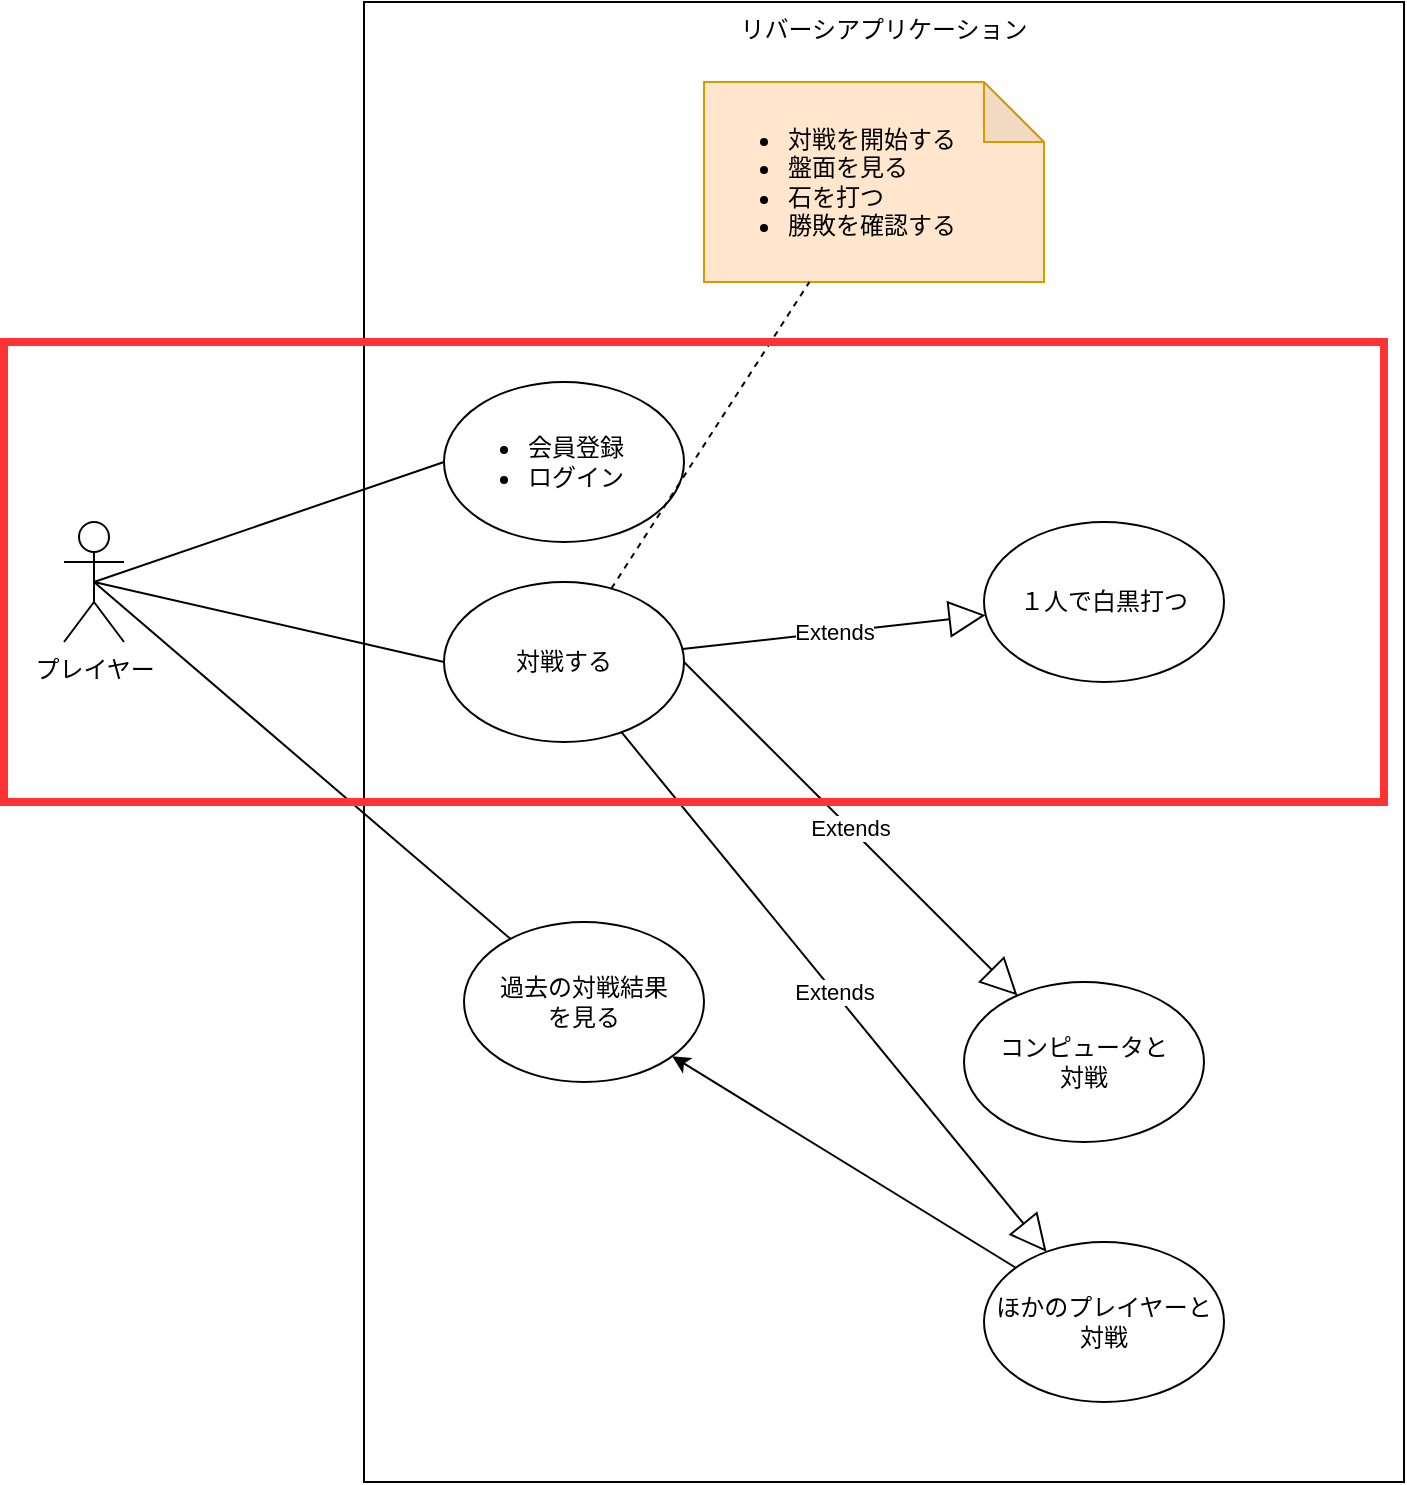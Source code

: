 <mxfile>
    <diagram id="xYrcq70C-aKv0KrTWUmX" name="Page-1">
        <mxGraphModel dx="1220" dy="1942" grid="1" gridSize="10" guides="1" tooltips="1" connect="1" arrows="1" fold="1" page="1" pageScale="1" pageWidth="850" pageHeight="1100" math="0" shadow="0">
            <root>
                <mxCell id="0"/>
                <mxCell id="1" parent="0"/>
                <mxCell id="2" value="リバーシアプリケーション" style="rounded=0;whiteSpace=wrap;html=1;fillColor=none;horizontal=1;verticalAlign=top;" vertex="1" parent="1">
                    <mxGeometry x="260" y="-130" width="520" height="740" as="geometry"/>
                </mxCell>
                <mxCell id="3" value="プレイヤー" style="shape=umlActor;verticalLabelPosition=bottom;verticalAlign=top;html=1;outlineConnect=0;fillColor=none;" vertex="1" parent="1">
                    <mxGeometry x="110" y="130" width="30" height="60" as="geometry"/>
                </mxCell>
                <mxCell id="4" value="&lt;ul&gt;&lt;li style=&quot;&quot;&gt;会員登録&lt;/li&gt;&lt;li&gt;ログイン&lt;/li&gt;&lt;/ul&gt;" style="ellipse;whiteSpace=wrap;html=1;fillColor=none;align=left;" vertex="1" parent="1">
                    <mxGeometry x="300" y="60" width="120" height="80" as="geometry"/>
                </mxCell>
                <mxCell id="5" value="" style="endArrow=none;html=1;entryX=0;entryY=0.5;entryDx=0;entryDy=0;exitX=0.5;exitY=0.5;exitDx=0;exitDy=0;exitPerimeter=0;" edge="1" parent="1" source="3" target="4">
                    <mxGeometry width="50" height="50" relative="1" as="geometry">
                        <mxPoint x="160" y="240" as="sourcePoint"/>
                        <mxPoint x="430" y="260" as="targetPoint"/>
                    </mxGeometry>
                </mxCell>
                <mxCell id="6" value="&lt;ul&gt;&lt;li&gt;対戦を開始する&lt;/li&gt;&lt;li&gt;盤面を見る&lt;/li&gt;&lt;li&gt;石を打つ&lt;/li&gt;&lt;li&gt;勝敗を確認する&lt;/li&gt;&lt;/ul&gt;" style="shape=note;whiteSpace=wrap;html=1;backgroundOutline=1;darkOpacity=0.05;fillColor=#ffe6cc;strokeColor=#d79b00;align=left;" vertex="1" parent="1">
                    <mxGeometry x="430" y="-90" width="170" height="100" as="geometry"/>
                </mxCell>
                <mxCell id="7" value="" style="endArrow=none;dashed=1;html=1;" edge="1" parent="1" source="8" target="6">
                    <mxGeometry width="50" height="50" relative="1" as="geometry">
                        <mxPoint x="380" y="230" as="sourcePoint"/>
                        <mxPoint x="430" y="180" as="targetPoint"/>
                    </mxGeometry>
                </mxCell>
                <mxCell id="8" value="対戦する" style="ellipse;whiteSpace=wrap;html=1;fillColor=none;" vertex="1" parent="1">
                    <mxGeometry x="300" y="160" width="120" height="80" as="geometry"/>
                </mxCell>
                <mxCell id="9" value="" style="endArrow=none;html=1;entryX=0;entryY=0.5;entryDx=0;entryDy=0;exitX=0.5;exitY=0.5;exitDx=0;exitDy=0;exitPerimeter=0;" edge="1" parent="1" source="3" target="8">
                    <mxGeometry width="50" height="50" relative="1" as="geometry">
                        <mxPoint x="170" y="250" as="sourcePoint"/>
                        <mxPoint x="310" y="110" as="targetPoint"/>
                    </mxGeometry>
                </mxCell>
                <mxCell id="10" value="過去の対戦結果&lt;br&gt;を見る" style="ellipse;whiteSpace=wrap;html=1;fillColor=none;align=center;" vertex="1" parent="1">
                    <mxGeometry x="310" y="330" width="120" height="80" as="geometry"/>
                </mxCell>
                <mxCell id="11" value="" style="endArrow=none;html=1;exitX=0.5;exitY=0.5;exitDx=0;exitDy=0;exitPerimeter=0;" edge="1" parent="1" source="3" target="10">
                    <mxGeometry width="50" height="50" relative="1" as="geometry">
                        <mxPoint x="135" y="170" as="sourcePoint"/>
                        <mxPoint x="310" y="110" as="targetPoint"/>
                    </mxGeometry>
                </mxCell>
                <mxCell id="12" value="コンピュータと&lt;br&gt;対戦" style="ellipse;whiteSpace=wrap;html=1;fillColor=none;" vertex="1" parent="1">
                    <mxGeometry x="560" y="360" width="120" height="80" as="geometry"/>
                </mxCell>
                <mxCell id="13" value="Extends" style="endArrow=block;endSize=16;endFill=0;html=1;exitX=1;exitY=0.5;exitDx=0;exitDy=0;" edge="1" parent="1" source="8" target="12">
                    <mxGeometry width="160" relative="1" as="geometry">
                        <mxPoint x="410" y="180" as="sourcePoint"/>
                        <mxPoint x="570" y="180" as="targetPoint"/>
                    </mxGeometry>
                </mxCell>
                <mxCell id="19" value="" style="edgeStyle=none;html=1;" edge="1" parent="1" source="14" target="10">
                    <mxGeometry relative="1" as="geometry"/>
                </mxCell>
                <mxCell id="14" value="ほかのプレイヤーと&lt;br&gt;対戦" style="ellipse;whiteSpace=wrap;html=1;fillColor=none;" vertex="1" parent="1">
                    <mxGeometry x="570" y="490" width="120" height="80" as="geometry"/>
                </mxCell>
                <mxCell id="15" value="Extends" style="endArrow=block;endSize=16;endFill=0;html=1;" edge="1" parent="1" source="8" target="14">
                    <mxGeometry width="160" relative="1" as="geometry">
                        <mxPoint x="430" y="210" as="sourcePoint"/>
                        <mxPoint x="500" y="210" as="targetPoint"/>
                    </mxGeometry>
                </mxCell>
                <mxCell id="17" value="１人で白黒打つ" style="ellipse;whiteSpace=wrap;html=1;fillColor=none;" vertex="1" parent="1">
                    <mxGeometry x="570" y="130" width="120" height="80" as="geometry"/>
                </mxCell>
                <mxCell id="18" value="Extends" style="endArrow=block;endSize=16;endFill=0;html=1;" edge="1" parent="1" source="8" target="17">
                    <mxGeometry width="160" relative="1" as="geometry">
                        <mxPoint x="430" y="210" as="sourcePoint"/>
                        <mxPoint x="519.529" y="248.37" as="targetPoint"/>
                    </mxGeometry>
                </mxCell>
                <mxCell id="24" value="" style="rounded=0;whiteSpace=wrap;html=1;fontSize=19;fillColor=none;strokeWidth=4;strokeColor=#FF3333;" vertex="1" parent="1">
                    <mxGeometry x="80" y="40" width="690" height="230" as="geometry"/>
                </mxCell>
            </root>
        </mxGraphModel>
    </diagram>
</mxfile>